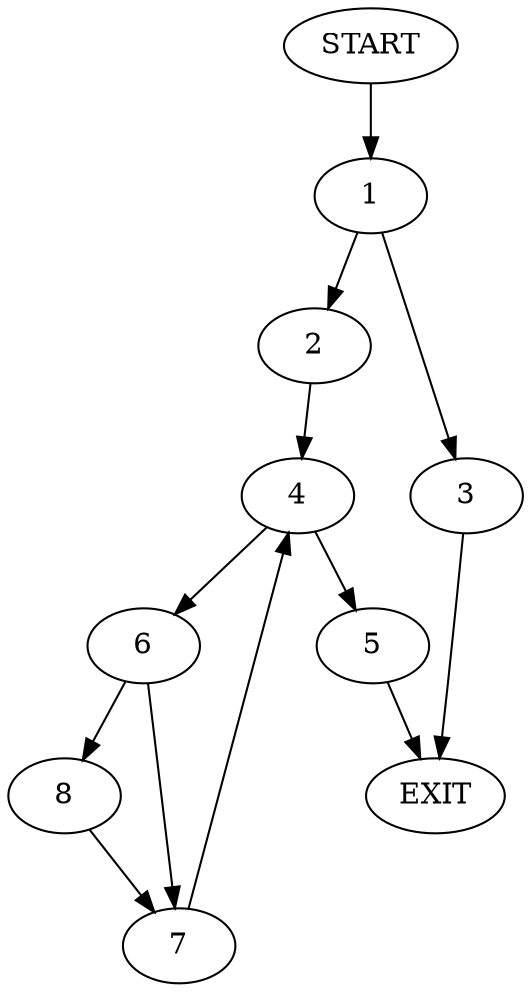 digraph {
0 [label="START"]
9 [label="EXIT"]
0 -> 1
1 -> 2
1 -> 3
3 -> 9
2 -> 4
4 -> 5
4 -> 6
5 -> 9
6 -> 7
6 -> 8
8 -> 7
7 -> 4
}
